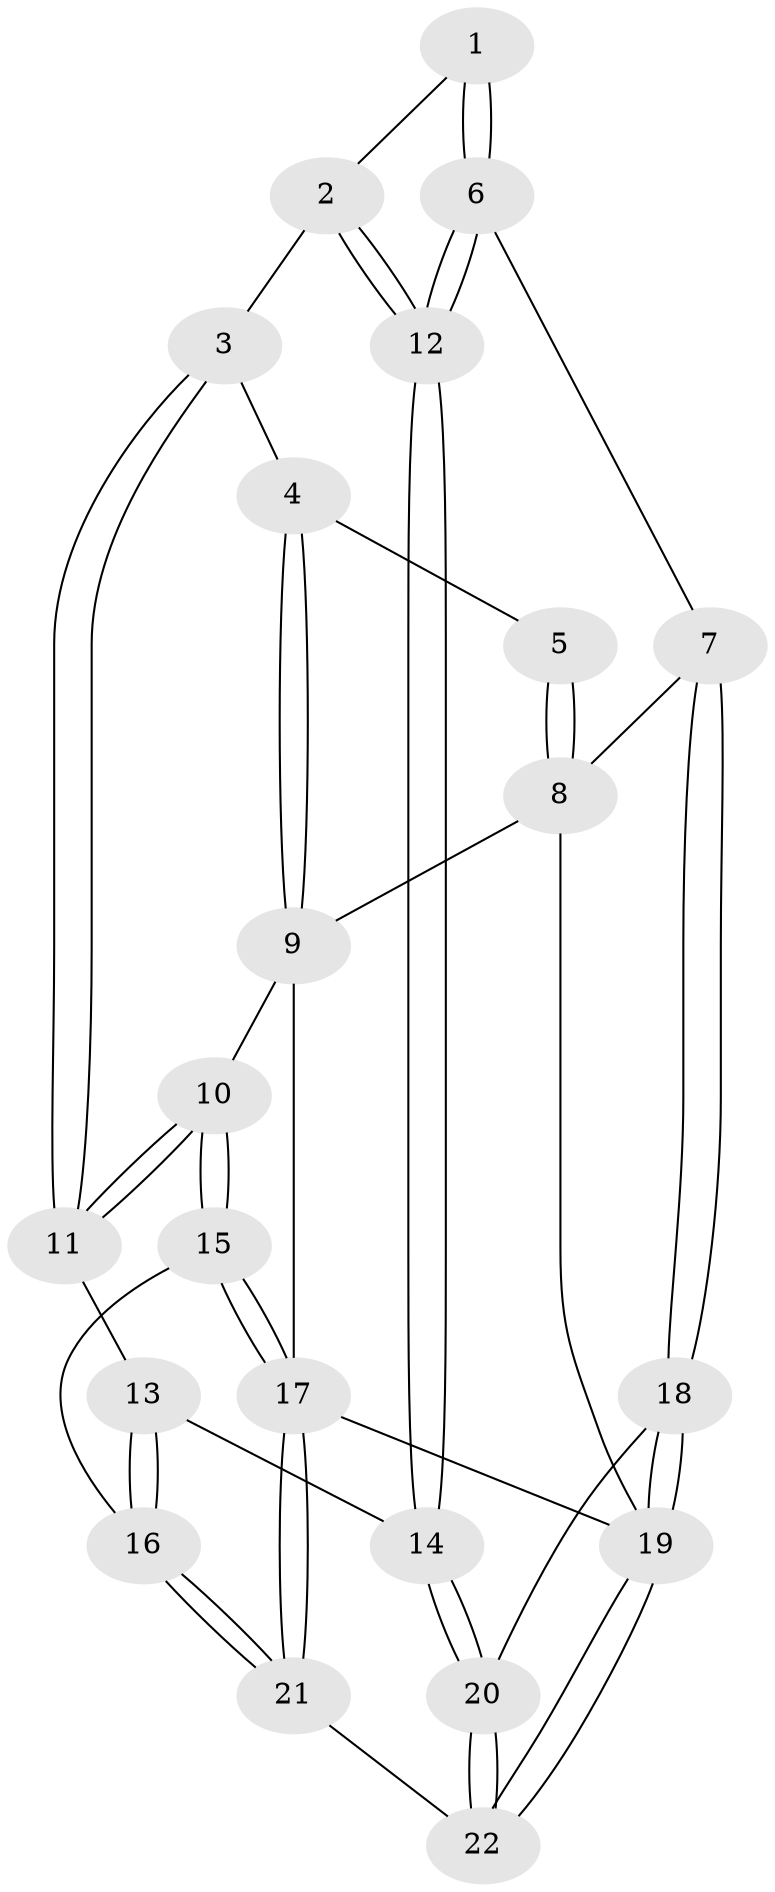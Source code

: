 // Generated by graph-tools (version 1.1) at 2025/46/02/15/25 05:46:28]
// undirected, 22 vertices, 52 edges
graph export_dot {
graph [start="1"]
  node [color=gray90,style=filled];
  1 [pos="+0.15084349229877375+0.08008456756894297"];
  2 [pos="+0.44275982898423033+0.3616310638712176"];
  3 [pos="+0.4743831847856531+0.33556493148852506"];
  4 [pos="+0.7366891455961327+0.02751995153445253"];
  5 [pos="+0.0921256173642751+0"];
  6 [pos="+0.13878316132923846+0.46086478945392795"];
  7 [pos="+0+0.5442970363490006"];
  8 [pos="+0+0"];
  9 [pos="+1+0"];
  10 [pos="+0.9664801228326916+0.4619352654157846"];
  11 [pos="+0.8842013680553452+0.4846970302047351"];
  12 [pos="+0.3990194052612411+0.5571908986102952"];
  13 [pos="+0.6014435076633852+0.6029609409982148"];
  14 [pos="+0.4057629931930942+0.5746707633653892"];
  15 [pos="+0.984034410410452+0.5196130525934255"];
  16 [pos="+0.7236965126099277+0.8650609736992215"];
  17 [pos="+1+1"];
  18 [pos="+0+0.8135262274009039"];
  19 [pos="+0+1"];
  20 [pos="+0.35734977980678667+0.7087382543584981"];
  21 [pos="+0.7121683571923598+1"];
  22 [pos="+0.4278602514909459+0.9935120828833914"];
  1 -- 2;
  1 -- 6;
  1 -- 6;
  2 -- 3;
  2 -- 12;
  2 -- 12;
  3 -- 4;
  3 -- 11;
  3 -- 11;
  4 -- 5;
  4 -- 9;
  4 -- 9;
  5 -- 8;
  5 -- 8;
  6 -- 7;
  6 -- 12;
  6 -- 12;
  7 -- 8;
  7 -- 18;
  7 -- 18;
  8 -- 9;
  8 -- 19;
  9 -- 10;
  9 -- 17;
  10 -- 11;
  10 -- 11;
  10 -- 15;
  10 -- 15;
  11 -- 13;
  12 -- 14;
  12 -- 14;
  13 -- 14;
  13 -- 16;
  13 -- 16;
  14 -- 20;
  14 -- 20;
  15 -- 16;
  15 -- 17;
  15 -- 17;
  16 -- 21;
  16 -- 21;
  17 -- 21;
  17 -- 21;
  17 -- 19;
  18 -- 19;
  18 -- 19;
  18 -- 20;
  19 -- 22;
  19 -- 22;
  20 -- 22;
  20 -- 22;
  21 -- 22;
}
